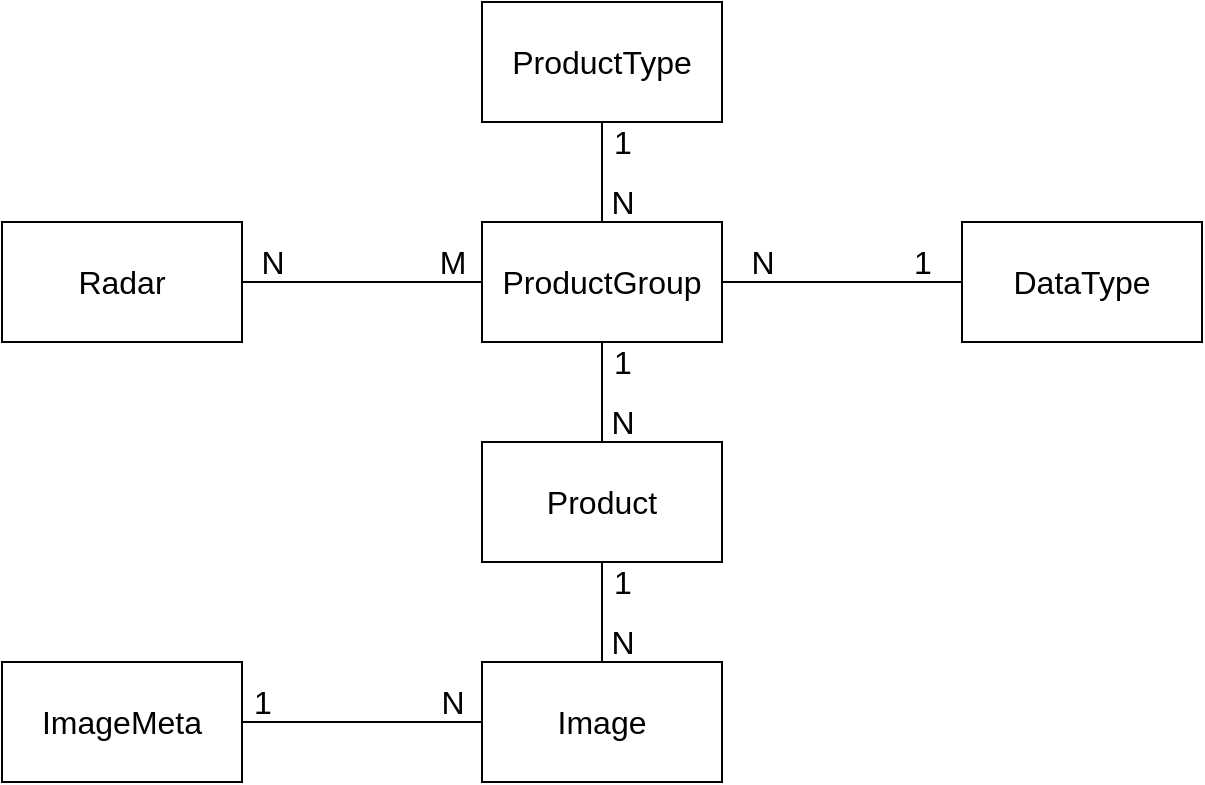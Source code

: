 <mxfile>
    <diagram id="74ih5Zw-m-_wuY1XZ-2i" name="Page-1">
        <mxGraphModel dx="1978" dy="653" grid="1" gridSize="10" guides="1" tooltips="1" connect="1" arrows="1" fold="1" page="1" pageScale="1" pageWidth="827" pageHeight="1169" math="0" shadow="0">
            <root>
                <mxCell id="0"/>
                <mxCell id="1" parent="0"/>
                <mxCell id="10" style="edgeStyle=none;html=1;exitX=1;exitY=0.5;exitDx=0;exitDy=0;entryX=0;entryY=0.5;entryDx=0;entryDy=0;fontSize=16;endArrow=none;endFill=0;" edge="1" parent="1" source="2" target="4">
                    <mxGeometry relative="1" as="geometry"/>
                </mxCell>
                <mxCell id="2" value="&lt;font style=&quot;font-size: 16px&quot;&gt;Radar&lt;/font&gt;" style="rounded=0;whiteSpace=wrap;html=1;" vertex="1" parent="1">
                    <mxGeometry x="-460" y="410" width="120" height="60" as="geometry"/>
                </mxCell>
                <mxCell id="11" style="edgeStyle=orthogonalEdgeStyle;html=1;exitX=0.5;exitY=1;exitDx=0;exitDy=0;entryX=0.5;entryY=0;entryDx=0;entryDy=0;fontSize=16;rounded=0;endArrow=none;endFill=0;" edge="1" parent="1" source="3" target="4">
                    <mxGeometry relative="1" as="geometry"/>
                </mxCell>
                <mxCell id="3" value="ProductType" style="rounded=0;whiteSpace=wrap;html=1;fontSize=16;" vertex="1" parent="1">
                    <mxGeometry x="-220" y="300" width="120" height="60" as="geometry"/>
                </mxCell>
                <mxCell id="12" style="edgeStyle=orthogonalEdgeStyle;rounded=0;html=1;exitX=1;exitY=0.5;exitDx=0;exitDy=0;entryX=0;entryY=0.5;entryDx=0;entryDy=0;fontSize=16;endArrow=none;endFill=0;" edge="1" parent="1" source="4" target="5">
                    <mxGeometry relative="1" as="geometry"/>
                </mxCell>
                <mxCell id="13" style="edgeStyle=orthogonalEdgeStyle;rounded=0;html=1;exitX=0.5;exitY=1;exitDx=0;exitDy=0;entryX=0.5;entryY=0;entryDx=0;entryDy=0;fontSize=16;endArrow=none;endFill=0;" edge="1" parent="1" source="4" target="6">
                    <mxGeometry relative="1" as="geometry"/>
                </mxCell>
                <mxCell id="4" value="ProductGroup" style="rounded=0;whiteSpace=wrap;html=1;fontSize=16;" vertex="1" parent="1">
                    <mxGeometry x="-220" y="410" width="120" height="60" as="geometry"/>
                </mxCell>
                <mxCell id="5" value="DataType" style="rounded=0;whiteSpace=wrap;html=1;fontSize=16;" vertex="1" parent="1">
                    <mxGeometry x="20" y="410" width="120" height="60" as="geometry"/>
                </mxCell>
                <mxCell id="15" style="edgeStyle=orthogonalEdgeStyle;rounded=0;html=1;exitX=0.5;exitY=1;exitDx=0;exitDy=0;entryX=0.5;entryY=0;entryDx=0;entryDy=0;fontSize=16;endArrow=none;endFill=0;" edge="1" parent="1" source="6" target="7">
                    <mxGeometry relative="1" as="geometry"/>
                </mxCell>
                <mxCell id="6" value="Product" style="rounded=0;whiteSpace=wrap;html=1;fontSize=16;" vertex="1" parent="1">
                    <mxGeometry x="-220" y="520" width="120" height="60" as="geometry"/>
                </mxCell>
                <mxCell id="7" value="Image" style="rounded=0;whiteSpace=wrap;html=1;fontSize=16;" vertex="1" parent="1">
                    <mxGeometry x="-220" y="630" width="120" height="60" as="geometry"/>
                </mxCell>
                <mxCell id="14" style="edgeStyle=orthogonalEdgeStyle;rounded=0;html=1;exitX=1;exitY=0.5;exitDx=0;exitDy=0;entryX=0;entryY=0.5;entryDx=0;entryDy=0;fontSize=16;endArrow=none;endFill=0;" edge="1" parent="1" source="8" target="7">
                    <mxGeometry relative="1" as="geometry"/>
                </mxCell>
                <mxCell id="8" value="ImageMeta" style="rounded=0;whiteSpace=wrap;html=1;fontSize=16;" vertex="1" parent="1">
                    <mxGeometry x="-460" y="630" width="120" height="60" as="geometry"/>
                </mxCell>
                <mxCell id="17" value="1" style="text;html=1;align=center;verticalAlign=middle;resizable=0;points=[];autosize=1;strokeColor=none;fillColor=none;fontSize=16;" vertex="1" parent="1">
                    <mxGeometry x="-160" y="360" width="20" height="20" as="geometry"/>
                </mxCell>
                <mxCell id="18" value="N" style="text;html=1;align=center;verticalAlign=middle;resizable=0;points=[];autosize=1;strokeColor=none;fillColor=none;fontSize=16;" vertex="1" parent="1">
                    <mxGeometry x="-165" y="390" width="30" height="20" as="geometry"/>
                </mxCell>
                <mxCell id="19" value="N" style="text;html=1;align=center;verticalAlign=middle;resizable=0;points=[];autosize=1;strokeColor=none;fillColor=none;fontSize=16;" vertex="1" parent="1">
                    <mxGeometry x="-340" y="420" width="30" height="20" as="geometry"/>
                </mxCell>
                <mxCell id="20" value="M" style="text;html=1;align=center;verticalAlign=middle;resizable=0;points=[];autosize=1;strokeColor=none;fillColor=none;fontSize=16;" vertex="1" parent="1">
                    <mxGeometry x="-250" y="420" width="30" height="20" as="geometry"/>
                </mxCell>
                <mxCell id="22" value="1" style="text;html=1;align=center;verticalAlign=middle;resizable=0;points=[];autosize=1;strokeColor=none;fillColor=none;fontSize=16;" vertex="1" parent="1">
                    <mxGeometry x="-10" y="420" width="20" height="20" as="geometry"/>
                </mxCell>
                <mxCell id="24" value="N" style="text;html=1;align=center;verticalAlign=middle;resizable=0;points=[];autosize=1;strokeColor=none;fillColor=none;fontSize=16;" vertex="1" parent="1">
                    <mxGeometry x="-95" y="420" width="30" height="20" as="geometry"/>
                </mxCell>
                <mxCell id="25" value="1" style="text;html=1;align=center;verticalAlign=middle;resizable=0;points=[];autosize=1;strokeColor=none;fillColor=none;fontSize=16;" vertex="1" parent="1">
                    <mxGeometry x="-160" y="470" width="20" height="20" as="geometry"/>
                </mxCell>
                <mxCell id="26" value="N" style="text;html=1;align=center;verticalAlign=middle;resizable=0;points=[];autosize=1;strokeColor=none;fillColor=none;fontSize=16;" vertex="1" parent="1">
                    <mxGeometry x="-165" y="500" width="30" height="20" as="geometry"/>
                </mxCell>
                <mxCell id="27" value="1" style="text;html=1;align=center;verticalAlign=middle;resizable=0;points=[];autosize=1;strokeColor=none;fillColor=none;fontSize=16;" vertex="1" parent="1">
                    <mxGeometry x="-340" y="640" width="20" height="20" as="geometry"/>
                </mxCell>
                <mxCell id="28" value="N" style="text;html=1;align=center;verticalAlign=middle;resizable=0;points=[];autosize=1;strokeColor=none;fillColor=none;fontSize=16;" vertex="1" parent="1">
                    <mxGeometry x="-250" y="640" width="30" height="20" as="geometry"/>
                </mxCell>
                <mxCell id="29" value="1" style="text;html=1;align=center;verticalAlign=middle;resizable=0;points=[];autosize=1;strokeColor=none;fillColor=none;fontSize=16;" vertex="1" parent="1">
                    <mxGeometry x="-160" y="580" width="20" height="20" as="geometry"/>
                </mxCell>
                <mxCell id="30" value="N" style="text;html=1;align=center;verticalAlign=middle;resizable=0;points=[];autosize=1;strokeColor=none;fillColor=none;fontSize=16;" vertex="1" parent="1">
                    <mxGeometry x="-165" y="610" width="30" height="20" as="geometry"/>
                </mxCell>
            </root>
        </mxGraphModel>
    </diagram>
</mxfile>